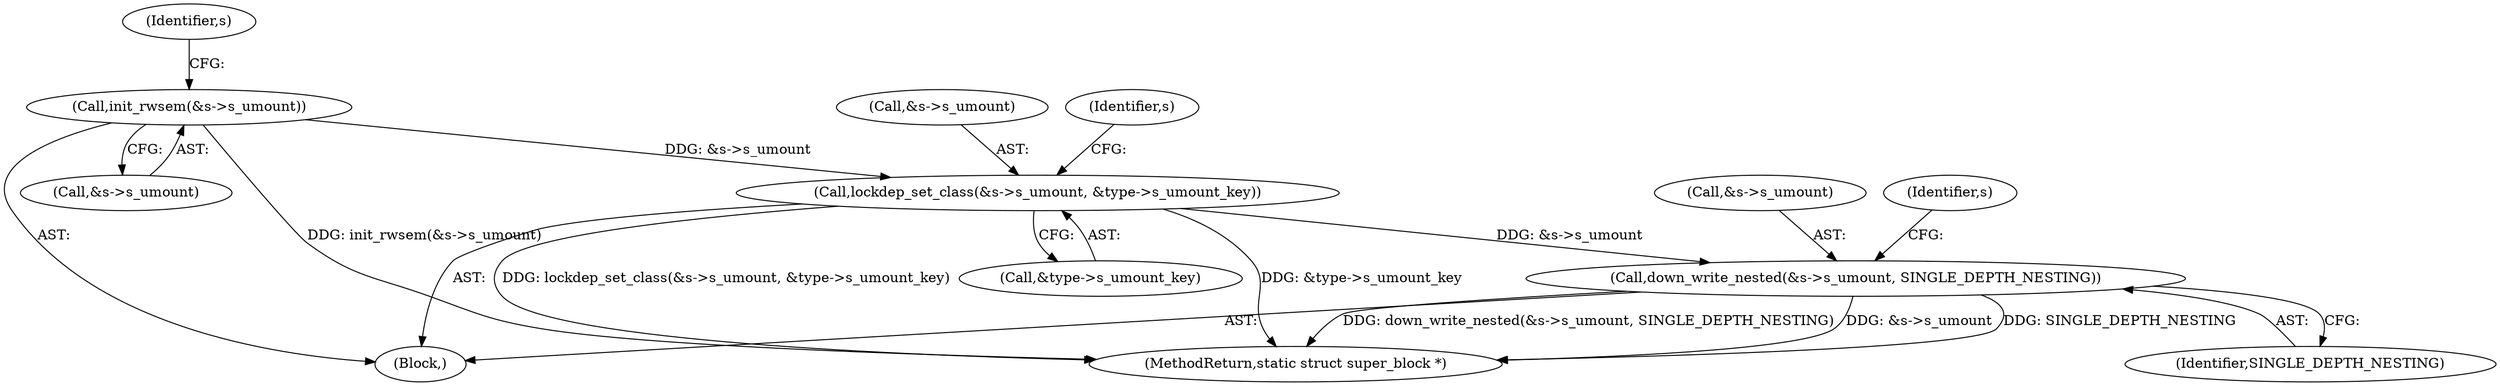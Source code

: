 digraph "0_linux_eee5cc2702929fd41cce28058dc6d6717f723f87_10@API" {
"1000239" [label="(Call,down_write_nested(&s->s_umount, SINGLE_DEPTH_NESTING))"];
"1000230" [label="(Call,lockdep_set_class(&s->s_umount, &type->s_umount_key))"];
"1000225" [label="(Call,init_rwsem(&s->s_umount))"];
"1000104" [label="(Block,)"];
"1000247" [label="(Identifier,s)"];
"1000240" [label="(Call,&s->s_umount)"];
"1000235" [label="(Call,&type->s_umount_key)"];
"1000231" [label="(Call,&s->s_umount)"];
"1000244" [label="(Identifier,SINGLE_DEPTH_NESTING)"];
"1000225" [label="(Call,init_rwsem(&s->s_umount))"];
"1000226" [label="(Call,&s->s_umount)"];
"1000242" [label="(Identifier,s)"];
"1000239" [label="(Call,down_write_nested(&s->s_umount, SINGLE_DEPTH_NESTING))"];
"1000355" [label="(MethodReturn,static struct super_block *)"];
"1000230" [label="(Call,lockdep_set_class(&s->s_umount, &type->s_umount_key))"];
"1000233" [label="(Identifier,s)"];
"1000239" -> "1000104"  [label="AST: "];
"1000239" -> "1000244"  [label="CFG: "];
"1000240" -> "1000239"  [label="AST: "];
"1000244" -> "1000239"  [label="AST: "];
"1000247" -> "1000239"  [label="CFG: "];
"1000239" -> "1000355"  [label="DDG: down_write_nested(&s->s_umount, SINGLE_DEPTH_NESTING)"];
"1000239" -> "1000355"  [label="DDG: &s->s_umount"];
"1000239" -> "1000355"  [label="DDG: SINGLE_DEPTH_NESTING"];
"1000230" -> "1000239"  [label="DDG: &s->s_umount"];
"1000230" -> "1000104"  [label="AST: "];
"1000230" -> "1000235"  [label="CFG: "];
"1000231" -> "1000230"  [label="AST: "];
"1000235" -> "1000230"  [label="AST: "];
"1000242" -> "1000230"  [label="CFG: "];
"1000230" -> "1000355"  [label="DDG: &type->s_umount_key"];
"1000230" -> "1000355"  [label="DDG: lockdep_set_class(&s->s_umount, &type->s_umount_key)"];
"1000225" -> "1000230"  [label="DDG: &s->s_umount"];
"1000225" -> "1000104"  [label="AST: "];
"1000225" -> "1000226"  [label="CFG: "];
"1000226" -> "1000225"  [label="AST: "];
"1000233" -> "1000225"  [label="CFG: "];
"1000225" -> "1000355"  [label="DDG: init_rwsem(&s->s_umount)"];
}
